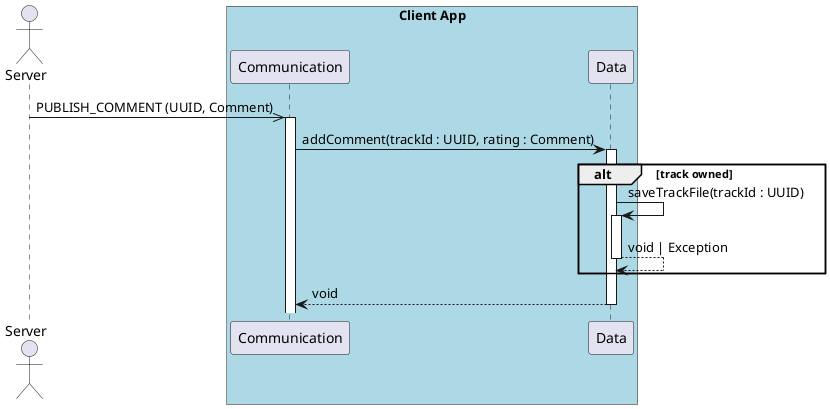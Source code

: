 @startuml 4.2 User add a comment to a music (connected clients side)

actor Server as server

box "Client App" #LightBlue
    participant Communication as com
    participant Data as data
end box

server ->> com : PUBLISH_COMMENT (UUID, Comment)

activate com
com -> data++ : addComment(trackId : UUID, rating : Comment)

alt track owned
    data->data++: saveTrackFile(trackId : UUID)
    return void | Exception
end

return void

@enduml